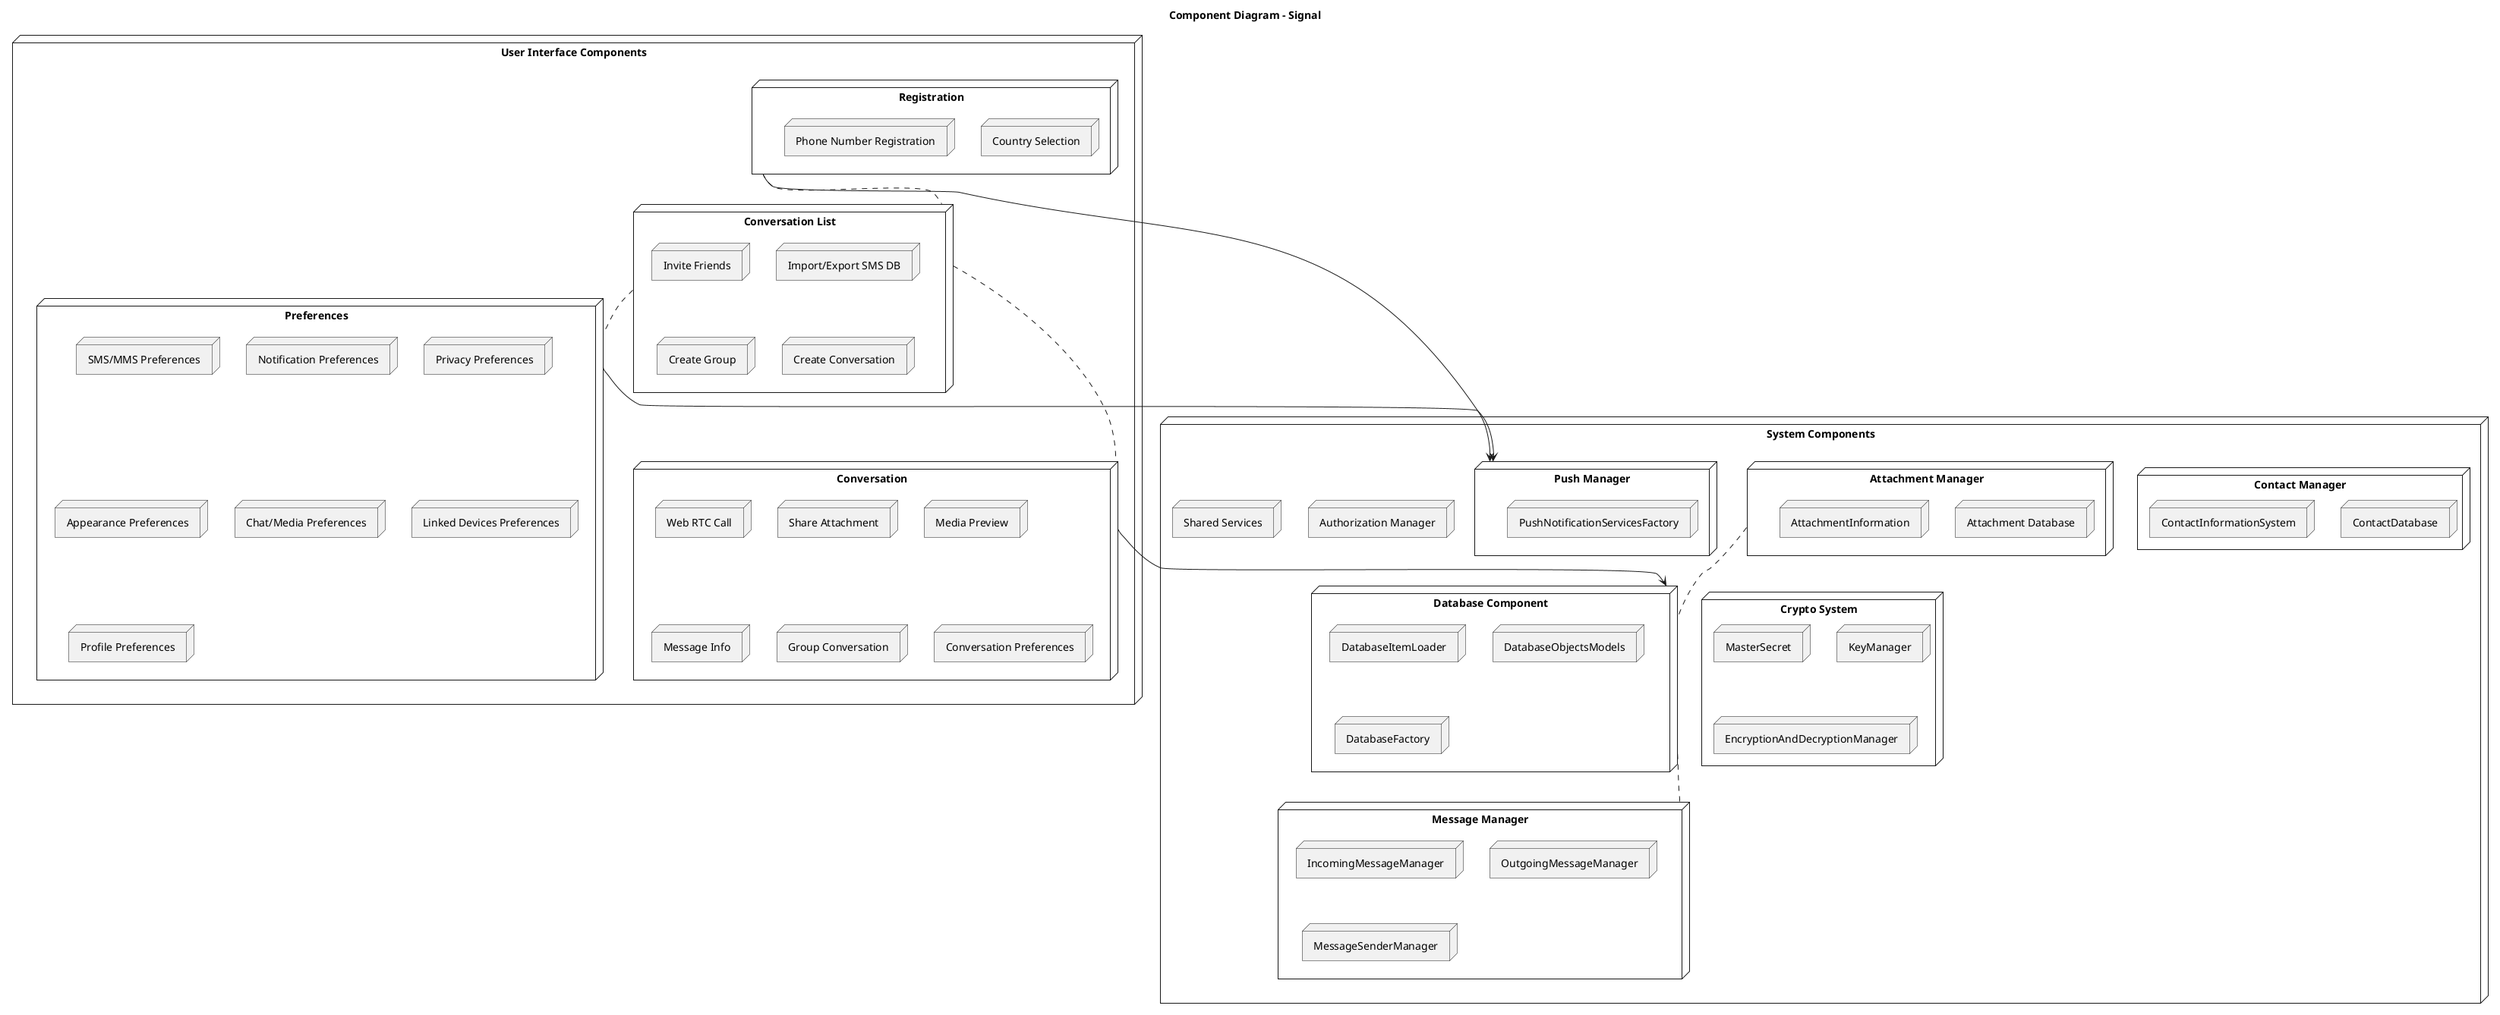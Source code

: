 ' https://www.planttext.com/
@startuml

title Component Diagram - Signal

node "User Interface Components" as UIC {
  ' This is the screen the user sees the first time they use the app, before they create their profile.
  node "Registration" as RE {
    ' User must select their country from a list.
    node "Country Selection"
    ' User registers their phone number with the app.
    node "Phone Number Registration"
  }

  ' This is the screen a regiestered user sees when they open the app. It displays a searcheable list of the user's conversations.
  node "Conversation List" as CL {
    ' Allows the user to import their chat history from the device's messaging database.
    node "Import/Export SMS DB"
    ' Allows the user to invite others to use Signal via an invite URL, an external application (ex. Facebook) or SMS.
    node "Invite Friends"
    ' Creates a new group conversations with the specified name, photo and group memebers.
    node "Create Group"
    ' Creates a new one-on-one conversation with a contact selected from the user's contact list.
    node "Create Conversation"
  }

  ' This is the application preferences menu, accessed from the conversation list view.
  node "Preferences" as PR {
    ' Allows the user to set Signal as their default SMS app, request delivery reports and enabe WiFi calling compatibility mode.
    node "SMS/MMS Preferences"
    ' Allows user to customize app notifications, including toggles to enable or disable vibration, sounds and LEDs.
    node "Notification Preferences"
    ' Allows user to enable password-protection, block screenshots, disable keyboard learning, relay calls through Signal servers, toggle read receipts and view blocked contacts.
    node "Privacy Preferences"
    ' Allows user to change the theme and language of the app.
    node "Appearance Preferences"
    ' Allows user to specify media auto-download settings, chat settings (ex. font size) and whether old messages should be deleted.
    node "Chat/Media Preferences"
    ' Allows user to link another device using Signal by scanning a QR code.
    node "Linked Devices Preferences"
    ' Allows user to change their profile avatar and display name.
    node "Profile Preferences"
  }

  ' This is the view of a single conversation, showing all sent and received messages.
  node "Conversation" as CO {
    ' Starts an audio and/or video call using the WebRTC communication protocol.
    node "Web RTC Call"
    ' Allows user to send attachments, including pictures, audio clips and gifs.
    node "Share Attachment"
    ' Provides a preview and edit functionality of an attachment to be sent, such as a photo.
    node "Media Preview"
    ' Gives details of a particular message, including the timestamp, delivery method and recipients.
    node "Message Info"
    ' A conversation that can have a group name, group photo and multiple members.
    node "Group Conversation"
    ' Preferences menu for a single conversation, with options to mute the conversation and set notification settings.
    node "Conversation Preferences"
  }

  RE .. CL
  CL .. PR
  CL .. CO
}

node "System Components" as SC {
    node "Database Component" as DBS{
        node "DatabaseItemLoader" as DBSL
        node "DatabaseObjectsModels" as DBSM
        node "DatabaseFactory" as DBSF
    }

    node "Crypto System" as ENS {
      node "MasterSecret" as ENSM
      node "KeyManager" as ENKM
      node "EncryptionAndDecryptionManager" as ENED
    }

    node "Authorization Manager" as ATS {

    }

    node "Shared Services" as SHS {

    }

    node "Contact Manager" as COS {
      node "ContactDatabase" as CODB
      node "ContactInformationSystem" as COCIS
    }

    node "Message Manager" as MMS {
      node "IncomingMessageManager" as IMMS
      node "OutgoingMessageManager" as OMMS
      node "MessageSenderManager" as MMMS
    }

    MMS .. DBS

    node "Attachment Manager" as ACS {
      node "Attachment Database" as ACSD
      node "AttachmentInformation" as ACSI
    }

    ACS .. DBS

    node "Push Manager" as PMS {
      node "PushNotificationServicesFactory" as PMSF
    }
}

CO --> DBS
PR --> PMS
RE --> PMS

@enduml
